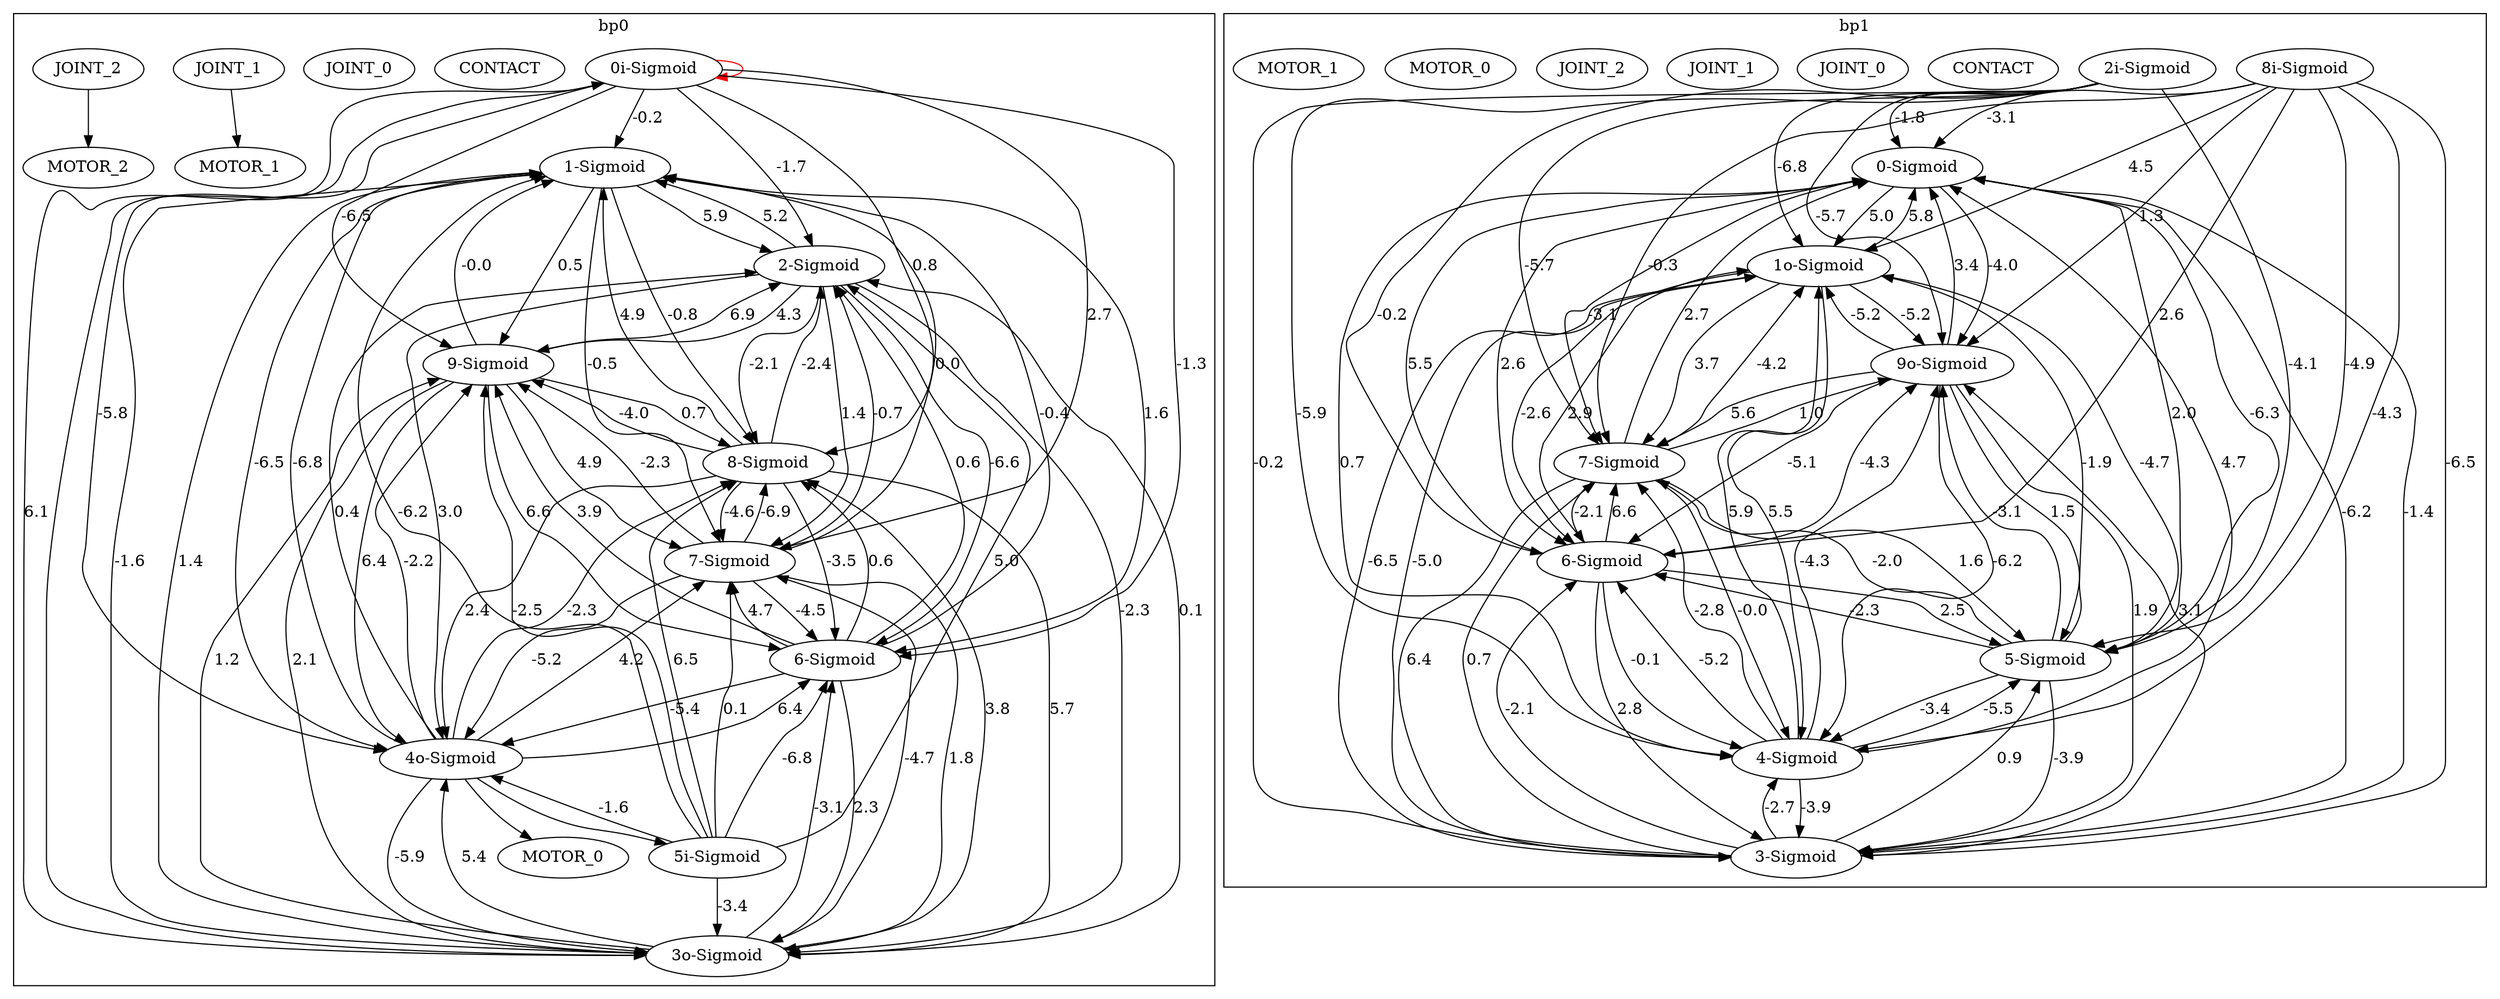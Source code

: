 digraph G {
 compound=true
 subgraph cluster0 {
  label = "bp0"
  bp0_0 [label="0i-Sigmoid"]
  bp0_1 [label="1-Sigmoid"]
  bp0_2 [label="2-Sigmoid"]
  bp0_3 [label="3o-Sigmoid"]
  bp0_4 [label="4o-Sigmoid"]
  bp0_5 [label="5i-Sigmoid"]
  bp0_6 [label="6-Sigmoid"]
  bp0_7 [label="7-Sigmoid"]
  bp0_8 [label="8-Sigmoid"]
  bp0_9 [label="9-Sigmoid"]
  bp0_0 -> bp0_1 [label="-0.2"]
  bp0_2 -> bp0_1 [label="5.2"]
  bp0_3 -> bp0_1 [label="-1.6"]
  bp0_4 -> bp0_1 [label="-6.8"]
  bp0_5 -> bp0_1 [label="-6.2"]
  bp0_6 -> bp0_1 [label="-0.4"]
  bp0_7 -> bp0_1 [label="0.0"]
  bp0_8 -> bp0_1 [label="4.9"]
  bp0_9 -> bp0_1 [label="-0.0"]
  bp0_0 -> bp0_2 [label="-1.7"]
  bp0_1 -> bp0_2 [label="5.9"]
  bp0_3 -> bp0_2 [label="0.1"]
  bp0_4 -> bp0_2 [label="0.4"]
  bp0_5 -> bp0_2 [label="5.0"]
  bp0_6 -> bp0_2 [label="0.6"]
  bp0_7 -> bp0_2 [label="-0.7"]
  bp0_8 -> bp0_2 [label="-2.4"]
  bp0_9 -> bp0_2 [label="6.9"]
  bp0_0 -> bp0_3 [label="6.1"]
  bp0_1 -> bp0_3 [label="1.4"]
  bp0_2 -> bp0_3 [label="-2.3"]
  bp0_4 -> bp0_3 [label="-5.9"]
  bp0_5 -> bp0_3 [label="-3.4"]
  bp0_6 -> bp0_3 [label="2.3"]
  bp0_7 -> bp0_3 [label="1.8"]
  bp0_8 -> bp0_3 [label="5.7"]
  bp0_9 -> bp0_3 [label="2.1"]
  bp0_0 -> bp0_4 [label="-5.8"]
  bp0_1 -> bp0_4 [label="-6.5"]
  bp0_2 -> bp0_4 [label="3.0"]
  bp0_3 -> bp0_4 [label="5.4"]
  bp0_5 -> bp0_4 [label="-1.6"]
  bp0_6 -> bp0_4 [label="-5.4"]
  bp0_7 -> bp0_4 [label="-5.2"]
  bp0_8 -> bp0_4 [label="2.4"]
  bp0_9 -> bp0_4 [label="6.4"]
  bp0_0 -> bp0_6 [label="-1.3"]
  bp0_1 -> bp0_6 [label="1.6"]
  bp0_2 -> bp0_6 [label="-6.6"]
  bp0_3 -> bp0_6 [label="-3.1"]
  bp0_4 -> bp0_6 [label="6.4"]
  bp0_5 -> bp0_6 [label="-6.8"]
  bp0_7 -> bp0_6 [label="-4.5"]
  bp0_8 -> bp0_6 [label="-3.5"]
  bp0_9 -> bp0_6 [label="6.6"]
  bp0_0 -> bp0_7 [label="2.7"]
  bp0_1 -> bp0_7 [label="-0.5"]
  bp0_2 -> bp0_7 [label="1.4"]
  bp0_3 -> bp0_7 [label="-4.7"]
  bp0_4 -> bp0_7 [label="4.2"]
  bp0_5 -> bp0_7 [label="0.1"]
  bp0_6 -> bp0_7 [label="4.7"]
  bp0_8 -> bp0_7 [label="-4.6"]
  bp0_9 -> bp0_7 [label="4.9"]
  bp0_0 -> bp0_8 [label="0.8"]
  bp0_1 -> bp0_8 [label="-0.8"]
  bp0_2 -> bp0_8 [label="-2.1"]
  bp0_3 -> bp0_8 [label="3.8"]
  bp0_4 -> bp0_8 [label="-2.3"]
  bp0_5 -> bp0_8 [label="6.5"]
  bp0_6 -> bp0_8 [label="0.6"]
  bp0_7 -> bp0_8 [label="-6.9"]
  bp0_9 -> bp0_8 [label="0.7"]
  bp0_0 -> bp0_9 [label="-6.5"]
  bp0_1 -> bp0_9 [label="0.5"]
  bp0_2 -> bp0_9 [label="4.3"]
  bp0_3 -> bp0_9 [label="1.2"]
  bp0_4 -> bp0_9 [label="-2.2"]
  bp0_5 -> bp0_9 [label="-2.5"]
  bp0_6 -> bp0_9 [label="3.9"]
  bp0_7 -> bp0_9 [label="-2.3"]
  bp0_8 -> bp0_9 [label="-4.0"]
  bp0_CONTACT [label="CONTACT"]
  bp0_JOINT_0 [label="JOINT_0"]
  bp0_JOINT_1 [label="JOINT_1"]
  bp0_JOINT_2 [label="JOINT_2"]
  bp0_MOTOR_0 [label="MOTOR_0"]
  bp0_MOTOR_1 [label="MOTOR_1"]
  bp0_MOTOR_2 [label="MOTOR_2"]
 }
 subgraph cluster1 {
  label = "bp1"
  bp1_0 [label="0-Sigmoid"]
  bp1_1 [label="1o-Sigmoid"]
  bp1_2 [label="2i-Sigmoid"]
  bp1_3 [label="3-Sigmoid"]
  bp1_4 [label="4-Sigmoid"]
  bp1_5 [label="5-Sigmoid"]
  bp1_6 [label="6-Sigmoid"]
  bp1_7 [label="7-Sigmoid"]
  bp1_8 [label="8i-Sigmoid"]
  bp1_9 [label="9o-Sigmoid"]
  bp1_1 -> bp1_0 [label="5.8"]
  bp1_2 -> bp1_0 [label="-1.8"]
  bp1_3 -> bp1_0 [label="-6.2"]
  bp1_4 -> bp1_0 [label="4.7"]
  bp1_5 -> bp1_0 [label="2.0"]
  bp1_6 -> bp1_0 [label="5.5"]
  bp1_7 -> bp1_0 [label="2.7"]
  bp1_8 -> bp1_0 [label="-3.1"]
  bp1_9 -> bp1_0 [label="3.4"]
  bp1_0 -> bp1_1 [label="5.0"]
  bp1_2 -> bp1_1 [label="-6.8"]
  bp1_3 -> bp1_1 [label="-5.0"]
  bp1_4 -> bp1_1 [label="5.9"]
  bp1_5 -> bp1_1 [label="-1.9"]
  bp1_6 -> bp1_1 [label="2.9"]
  bp1_7 -> bp1_1 [label="-4.2"]
  bp1_8 -> bp1_1 [label="4.5"]
  bp1_9 -> bp1_1 [label="-5.2"]
  bp1_0 -> bp1_3 [label="-1.4"]
  bp1_1 -> bp1_3 [label="-6.5"]
  bp1_2 -> bp1_3 [label="-0.2"]
  bp1_4 -> bp1_3 [label="-3.9"]
  bp1_5 -> bp1_3 [label="-3.9"]
  bp1_6 -> bp1_3 [label="2.8"]
  bp1_7 -> bp1_3 [label="6.4"]
  bp1_8 -> bp1_3 [label="-6.5"]
  bp1_9 -> bp1_3 [label="1.9"]
  bp1_0 -> bp1_4 [label="0.7"]
  bp1_1 -> bp1_4 [label="5.5"]
  bp1_2 -> bp1_4 [label="-5.9"]
  bp1_3 -> bp1_4 [label="-2.7"]
  bp1_5 -> bp1_4 [label="-3.4"]
  bp1_6 -> bp1_4 [label="-0.1"]
  bp1_7 -> bp1_4 [label="-0.0"]
  bp1_8 -> bp1_4 [label="-4.3"]
  bp1_9 -> bp1_4 [label="-6.2"]
  bp1_0 -> bp1_5 [label="-6.3"]
  bp1_1 -> bp1_5 [label="-4.7"]
  bp1_2 -> bp1_5 [label="-4.1"]
  bp1_3 -> bp1_5 [label="0.9"]
  bp1_4 -> bp1_5 [label="-5.5"]
  bp1_6 -> bp1_5 [label="2.5"]
  bp1_7 -> bp1_5 [label="1.6"]
  bp1_8 -> bp1_5 [label="-4.9"]
  bp1_9 -> bp1_5 [label="1.5"]
  bp1_0 -> bp1_6 [label="2.6"]
  bp1_1 -> bp1_6 [label="-2.6"]
  bp1_2 -> bp1_6 [label="-0.2"]
  bp1_3 -> bp1_6 [label="-2.1"]
  bp1_4 -> bp1_6 [label="-5.2"]
  bp1_5 -> bp1_6 [label="-2.3"]
  bp1_7 -> bp1_6 [label="-2.1"]
  bp1_8 -> bp1_6 [label="2.6"]
  bp1_9 -> bp1_6 [label="-5.1"]
  bp1_0 -> bp1_7 [label="-3.1"]
  bp1_1 -> bp1_7 [label="3.7"]
  bp1_2 -> bp1_7 [label="-5.7"]
  bp1_3 -> bp1_7 [label="0.7"]
  bp1_4 -> bp1_7 [label="-2.8"]
  bp1_5 -> bp1_7 [label="-2.0"]
  bp1_6 -> bp1_7 [label="6.6"]
  bp1_8 -> bp1_7 [label="-0.3"]
  bp1_9 -> bp1_7 [label="5.6"]
  bp1_0 -> bp1_9 [label="-4.0"]
  bp1_1 -> bp1_9 [label="-5.2"]
  bp1_2 -> bp1_9 [label="-5.7"]
  bp1_3 -> bp1_9 [label="3.1"]
  bp1_4 -> bp1_9 [label="-4.3"]
  bp1_5 -> bp1_9 [label="-3.1"]
  bp1_6 -> bp1_9 [label="-4.3"]
  bp1_7 -> bp1_9 [label="1.0"]
  bp1_8 -> bp1_9 [label="1.3"]
  bp1_CONTACT [label="CONTACT"]
  bp1_JOINT_0 [label="JOINT_0"]
  bp1_JOINT_1 [label="JOINT_1"]
  bp1_JOINT_2 [label="JOINT_2"]
  bp1_MOTOR_0 [label="MOTOR_0"]
  bp1_MOTOR_1 [label="MOTOR_1"]
 }
 bp0_3 -> bp0_0
 bp0_JOINT_2 -> bp0_MOTOR_2
 bp0_JOINT_1 -> bp0_MOTOR_1
 bp0_4 -> bp0_MOTOR_0
 bp0_4 -> bp0_5
 bp0_0 -> bp0_0 [ltail=cluster0, lhead=cluster0, color=red]
}